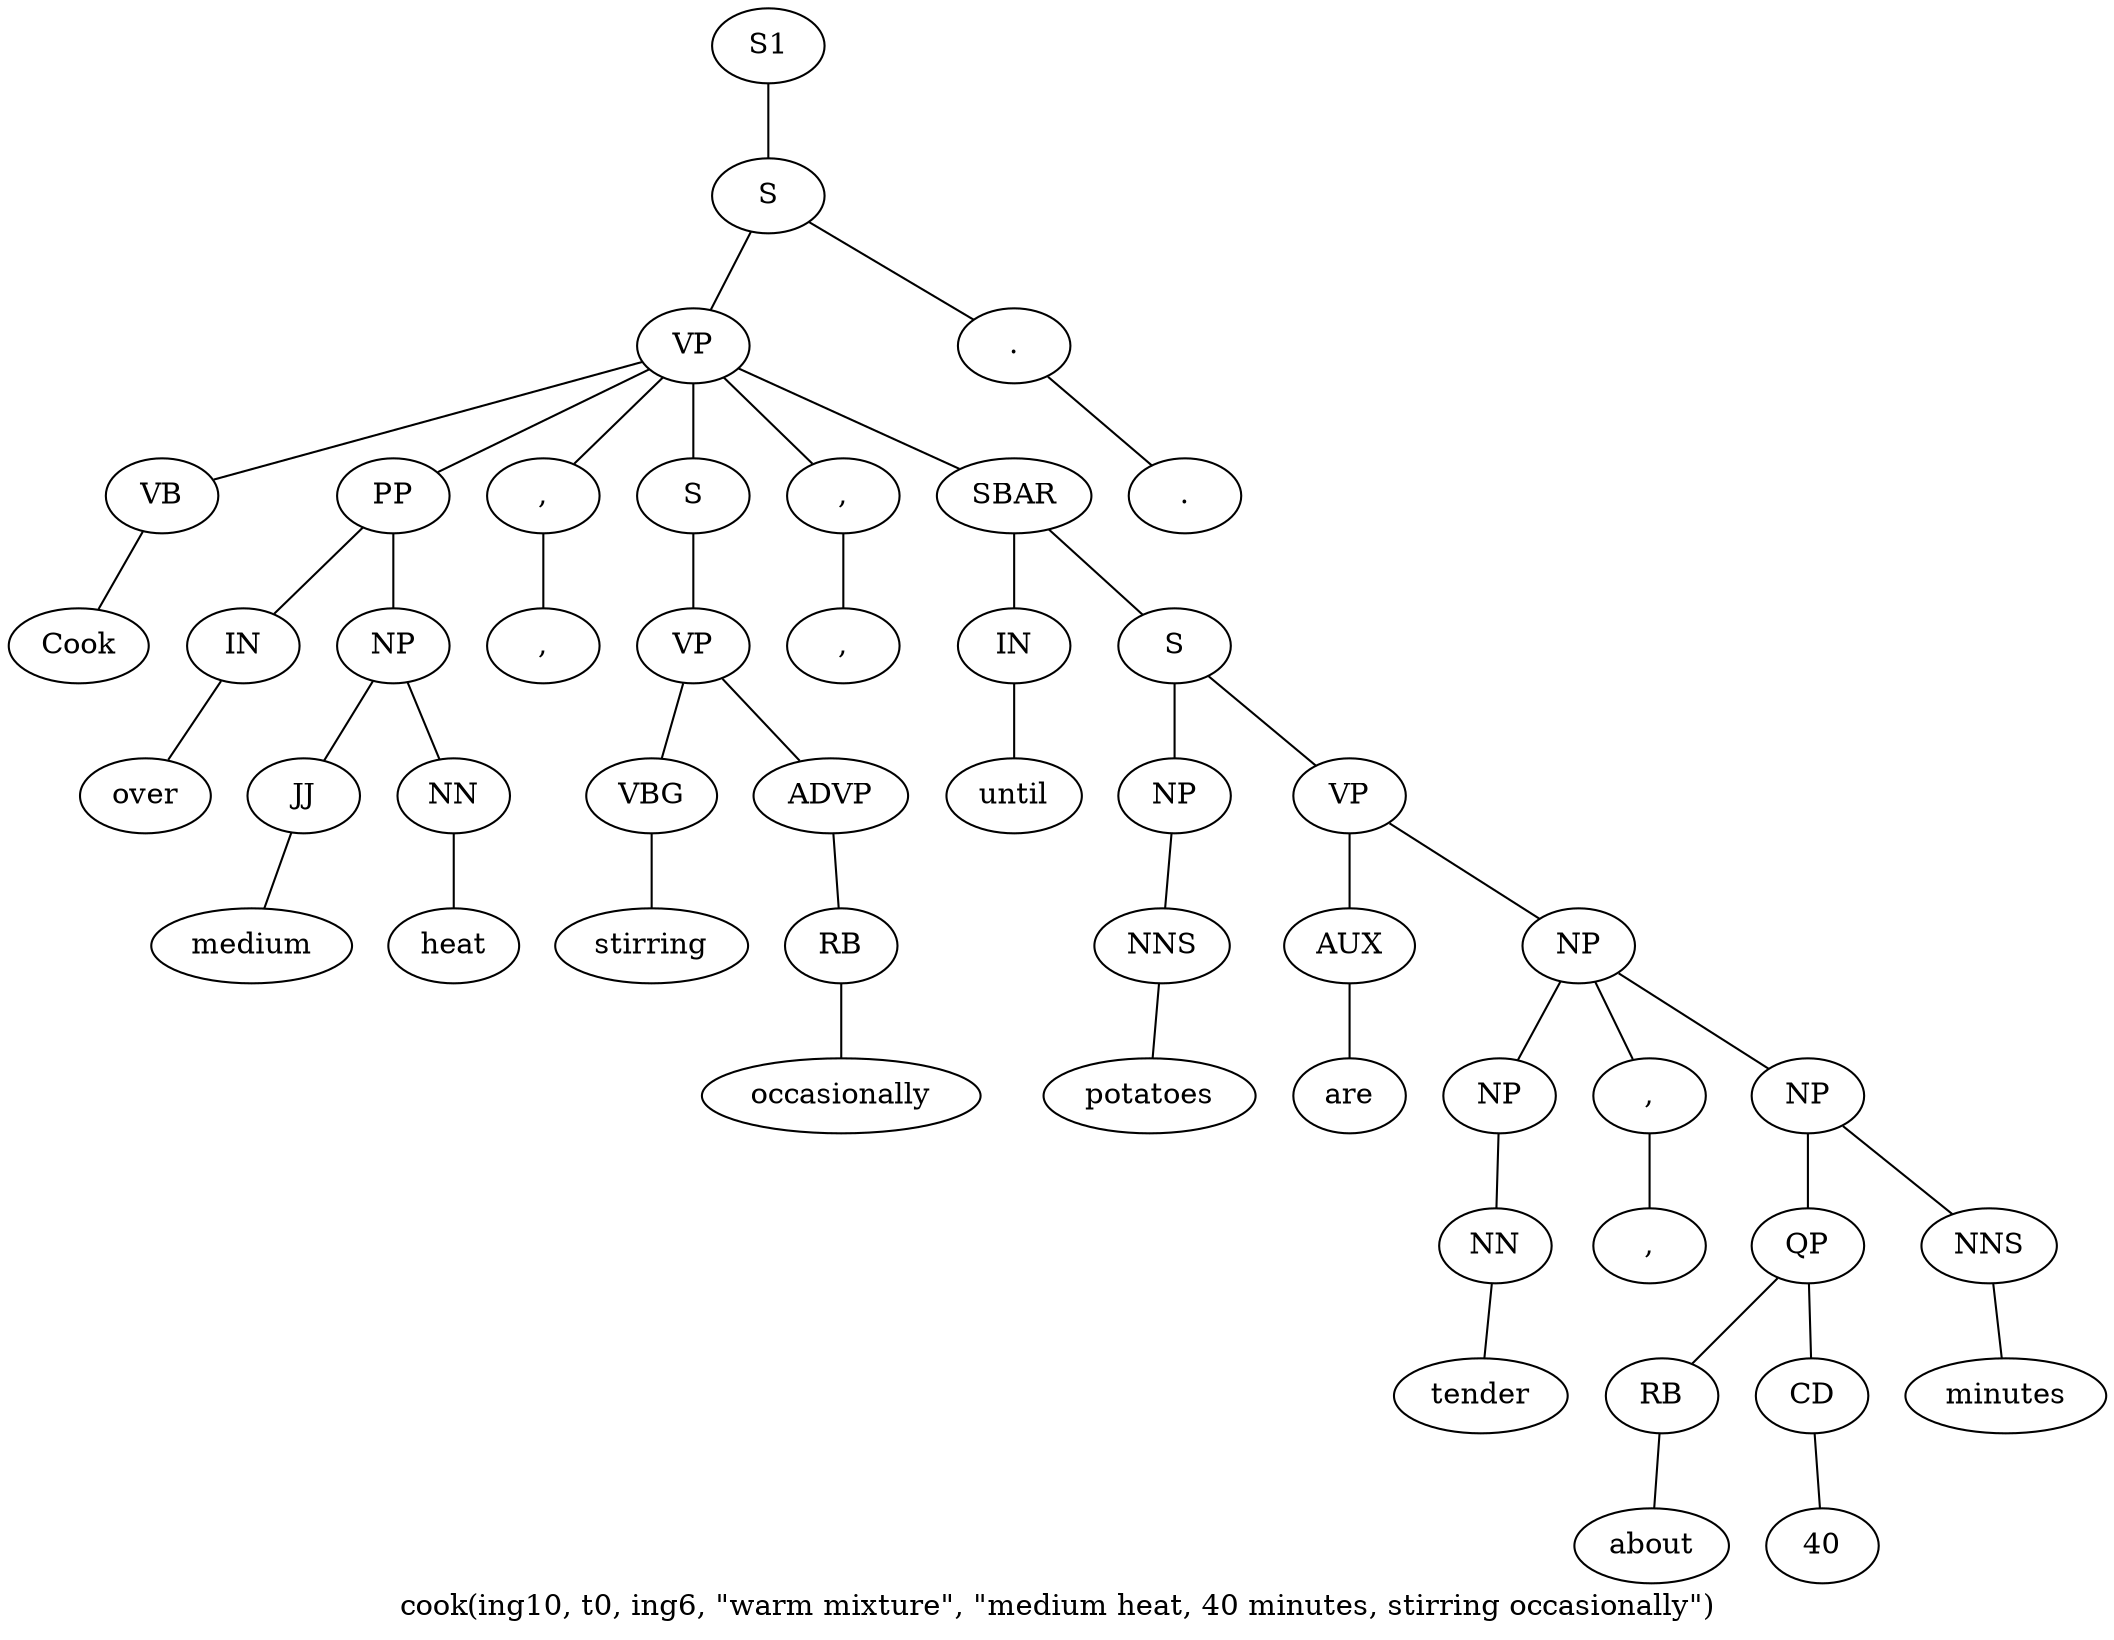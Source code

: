 graph SyntaxGraph {
	label = "cook(ing10, t0, ing6, \"warm mixture\", \"medium heat, 40 minutes, stirring occasionally\")";
	Node0 [label="S1"];
	Node1 [label="S"];
	Node2 [label="VP"];
	Node3 [label="VB"];
	Node4 [label="Cook"];
	Node5 [label="PP"];
	Node6 [label="IN"];
	Node7 [label="over"];
	Node8 [label="NP"];
	Node9 [label="JJ"];
	Node10 [label="medium"];
	Node11 [label="NN"];
	Node12 [label="heat"];
	Node13 [label=","];
	Node14 [label=","];
	Node15 [label="S"];
	Node16 [label="VP"];
	Node17 [label="VBG"];
	Node18 [label="stirring"];
	Node19 [label="ADVP"];
	Node20 [label="RB"];
	Node21 [label="occasionally"];
	Node22 [label=","];
	Node23 [label=","];
	Node24 [label="SBAR"];
	Node25 [label="IN"];
	Node26 [label="until"];
	Node27 [label="S"];
	Node28 [label="NP"];
	Node29 [label="NNS"];
	Node30 [label="potatoes"];
	Node31 [label="VP"];
	Node32 [label="AUX"];
	Node33 [label="are"];
	Node34 [label="NP"];
	Node35 [label="NP"];
	Node36 [label="NN"];
	Node37 [label="tender"];
	Node38 [label=","];
	Node39 [label=","];
	Node40 [label="NP"];
	Node41 [label="QP"];
	Node42 [label="RB"];
	Node43 [label="about"];
	Node44 [label="CD"];
	Node45 [label="40"];
	Node46 [label="NNS"];
	Node47 [label="minutes"];
	Node48 [label="."];
	Node49 [label="."];

	Node0 -- Node1;
	Node1 -- Node2;
	Node1 -- Node48;
	Node2 -- Node3;
	Node2 -- Node5;
	Node2 -- Node13;
	Node2 -- Node15;
	Node2 -- Node22;
	Node2 -- Node24;
	Node3 -- Node4;
	Node5 -- Node6;
	Node5 -- Node8;
	Node6 -- Node7;
	Node8 -- Node9;
	Node8 -- Node11;
	Node9 -- Node10;
	Node11 -- Node12;
	Node13 -- Node14;
	Node15 -- Node16;
	Node16 -- Node17;
	Node16 -- Node19;
	Node17 -- Node18;
	Node19 -- Node20;
	Node20 -- Node21;
	Node22 -- Node23;
	Node24 -- Node25;
	Node24 -- Node27;
	Node25 -- Node26;
	Node27 -- Node28;
	Node27 -- Node31;
	Node28 -- Node29;
	Node29 -- Node30;
	Node31 -- Node32;
	Node31 -- Node34;
	Node32 -- Node33;
	Node34 -- Node35;
	Node34 -- Node38;
	Node34 -- Node40;
	Node35 -- Node36;
	Node36 -- Node37;
	Node38 -- Node39;
	Node40 -- Node41;
	Node40 -- Node46;
	Node41 -- Node42;
	Node41 -- Node44;
	Node42 -- Node43;
	Node44 -- Node45;
	Node46 -- Node47;
	Node48 -- Node49;
}